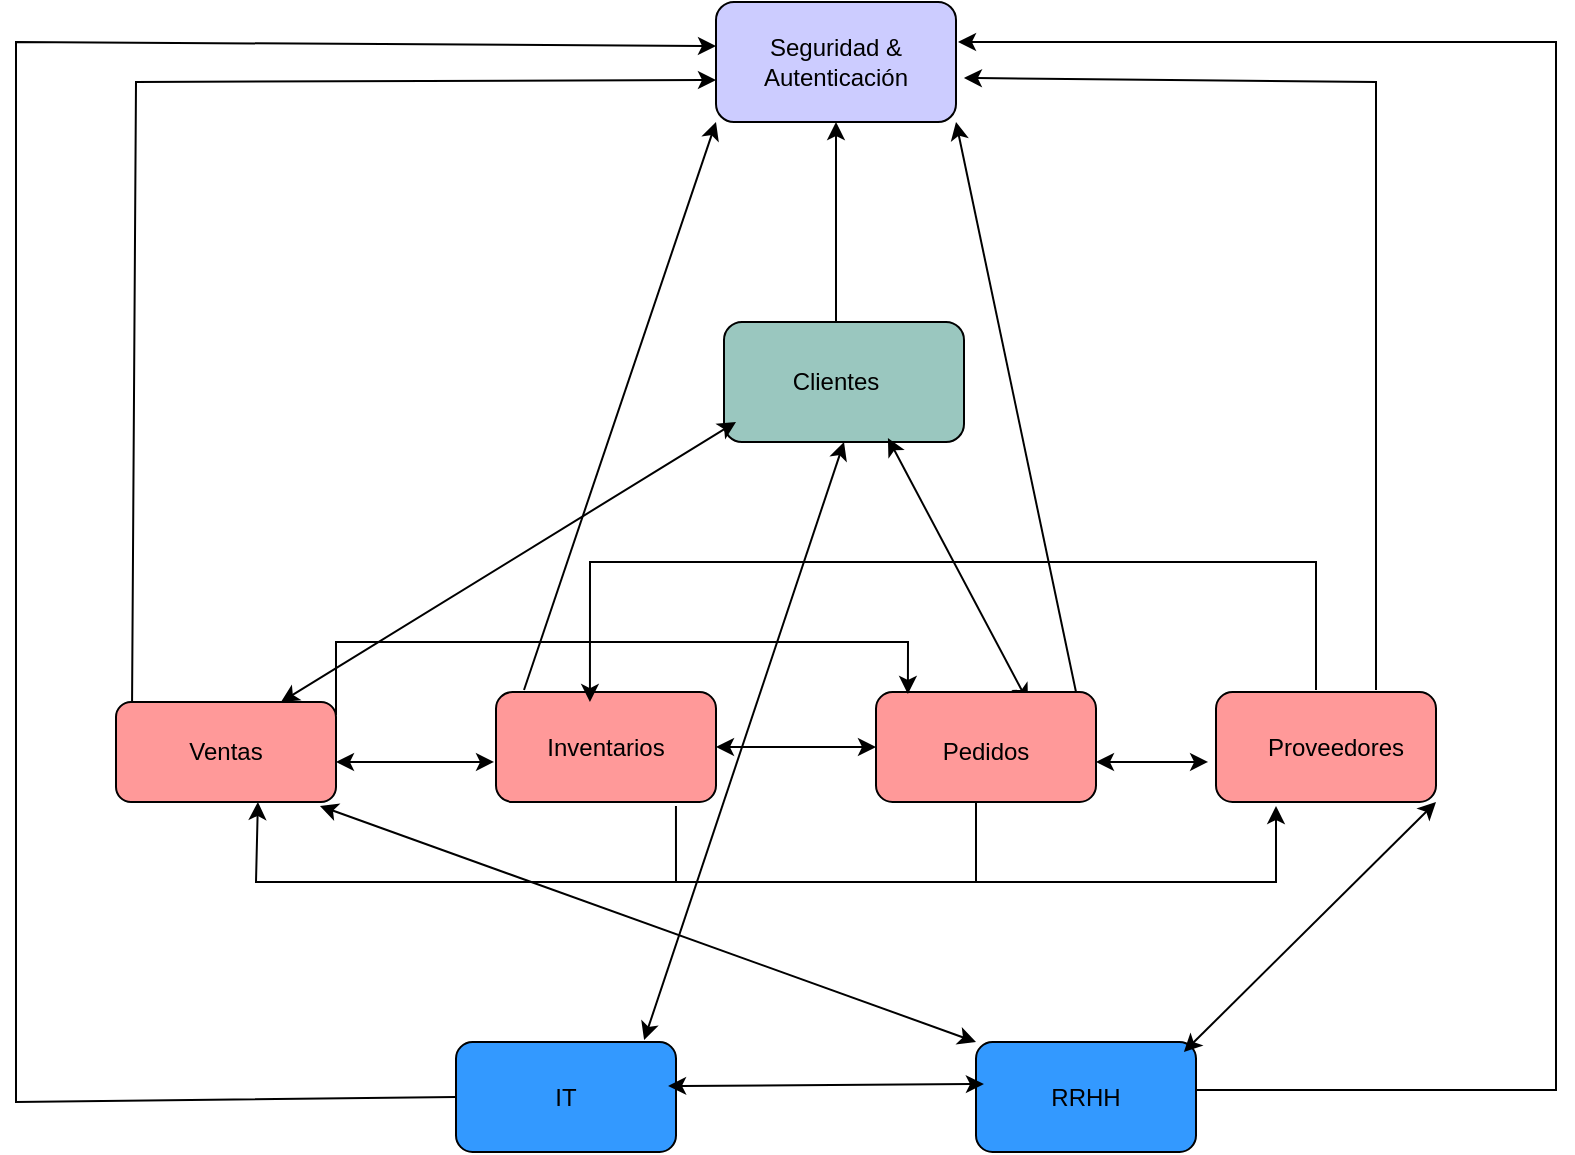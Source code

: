 <mxfile version="26.1.0">
  <diagram name="Página-1" id="eSjzZHYhmqF_-SJcSE7C">
    <mxGraphModel dx="1434" dy="738" grid="1" gridSize="10" guides="1" tooltips="1" connect="1" arrows="1" fold="1" page="1" pageScale="1" pageWidth="827" pageHeight="1169" math="0" shadow="0">
      <root>
        <mxCell id="0" />
        <mxCell id="1" parent="0" />
        <mxCell id="MJEKIlE2Qnk5nvR6q-t8-64" value="" style="rounded=1;whiteSpace=wrap;html=1;fillColor=light-dark(#9AC7BF,#000000);" vertex="1" parent="1">
          <mxGeometry x="364" y="200" width="120" height="60" as="geometry" />
        </mxCell>
        <mxCell id="MJEKIlE2Qnk5nvR6q-t8-66" value="Clientes" style="text;html=1;align=center;verticalAlign=middle;whiteSpace=wrap;rounded=0;" vertex="1" parent="1">
          <mxGeometry x="390" y="215" width="60" height="30" as="geometry" />
        </mxCell>
        <mxCell id="MJEKIlE2Qnk5nvR6q-t8-69" value="" style="endArrow=classic;startArrow=classic;html=1;rounded=0;entryX=0.683;entryY=0.967;entryDx=0;entryDy=0;entryPerimeter=0;exitX=0.691;exitY=0.091;exitDx=0;exitDy=0;exitPerimeter=0;" edge="1" parent="1" source="MJEKIlE2Qnk5nvR6q-t8-77" target="MJEKIlE2Qnk5nvR6q-t8-64">
          <mxGeometry width="50" height="50" relative="1" as="geometry">
            <mxPoint x="450" y="370" as="sourcePoint" />
            <mxPoint x="450" y="260" as="targetPoint" />
          </mxGeometry>
        </mxCell>
        <mxCell id="MJEKIlE2Qnk5nvR6q-t8-71" value="" style="endArrow=classic;startArrow=classic;html=1;rounded=0;exitX=0.75;exitY=0;exitDx=0;exitDy=0;" edge="1" parent="1" source="MJEKIlE2Qnk5nvR6q-t8-73">
          <mxGeometry width="50" height="50" relative="1" as="geometry">
            <mxPoint x="250" y="360" as="sourcePoint" />
            <mxPoint x="370" y="250" as="targetPoint" />
          </mxGeometry>
        </mxCell>
        <mxCell id="MJEKIlE2Qnk5nvR6q-t8-73" value="" style="rounded=1;whiteSpace=wrap;html=1;fillColor=light-dark(#FF9999,var(--ge-dark-color, #121212));" vertex="1" parent="1">
          <mxGeometry x="60" y="390" width="110" height="50" as="geometry" />
        </mxCell>
        <mxCell id="MJEKIlE2Qnk5nvR6q-t8-76" value="" style="rounded=1;whiteSpace=wrap;html=1;fillColor=light-dark(#FF9999,var(--ge-dark-color, #121212));" vertex="1" parent="1">
          <mxGeometry x="250" y="385" width="110" height="55" as="geometry" />
        </mxCell>
        <mxCell id="MJEKIlE2Qnk5nvR6q-t8-77" value="" style="rounded=1;whiteSpace=wrap;html=1;fillColor=light-dark(#FF9999,var(--ge-dark-color, #121212));" vertex="1" parent="1">
          <mxGeometry x="440" y="385" width="110" height="55" as="geometry" />
        </mxCell>
        <mxCell id="MJEKIlE2Qnk5nvR6q-t8-78" value="" style="rounded=1;whiteSpace=wrap;html=1;fillColor=light-dark(#FF9999,var(--ge-dark-color, #121212));" vertex="1" parent="1">
          <mxGeometry x="610" y="385" width="110" height="55" as="geometry" />
        </mxCell>
        <mxCell id="MJEKIlE2Qnk5nvR6q-t8-79" value="Proveedores" style="text;html=1;align=center;verticalAlign=middle;whiteSpace=wrap;rounded=0;" vertex="1" parent="1">
          <mxGeometry x="640" y="397.5" width="60" height="30" as="geometry" />
        </mxCell>
        <mxCell id="MJEKIlE2Qnk5nvR6q-t8-80" value="Pedidos" style="text;html=1;align=center;verticalAlign=middle;whiteSpace=wrap;rounded=0;" vertex="1" parent="1">
          <mxGeometry x="465" y="400" width="60" height="30" as="geometry" />
        </mxCell>
        <mxCell id="MJEKIlE2Qnk5nvR6q-t8-81" value="Inventarios" style="text;html=1;align=center;verticalAlign=middle;whiteSpace=wrap;rounded=0;" vertex="1" parent="1">
          <mxGeometry x="275" y="397.5" width="60" height="30" as="geometry" />
        </mxCell>
        <mxCell id="MJEKIlE2Qnk5nvR6q-t8-82" value="Ventas" style="text;html=1;align=center;verticalAlign=middle;whiteSpace=wrap;rounded=0;" vertex="1" parent="1">
          <mxGeometry x="85" y="400" width="60" height="30" as="geometry" />
        </mxCell>
        <mxCell id="MJEKIlE2Qnk5nvR6q-t8-83" value="" style="rounded=1;whiteSpace=wrap;html=1;fillColor=light-dark(#3399FF,var(--ge-dark-color, #121212));" vertex="1" parent="1">
          <mxGeometry x="490" y="560" width="110" height="55" as="geometry" />
        </mxCell>
        <mxCell id="MJEKIlE2Qnk5nvR6q-t8-84" value="" style="rounded=1;whiteSpace=wrap;html=1;fillColor=light-dark(#3399FF,var(--ge-dark-color, #121212));" vertex="1" parent="1">
          <mxGeometry x="230" y="560" width="110" height="55" as="geometry" />
        </mxCell>
        <mxCell id="MJEKIlE2Qnk5nvR6q-t8-85" value="RRHH" style="text;html=1;align=center;verticalAlign=middle;whiteSpace=wrap;rounded=0;" vertex="1" parent="1">
          <mxGeometry x="515" y="572.5" width="60" height="30" as="geometry" />
        </mxCell>
        <mxCell id="MJEKIlE2Qnk5nvR6q-t8-86" value="IT" style="text;html=1;align=center;verticalAlign=middle;whiteSpace=wrap;rounded=0;" vertex="1" parent="1">
          <mxGeometry x="255" y="572.5" width="60" height="30" as="geometry" />
        </mxCell>
        <mxCell id="MJEKIlE2Qnk5nvR6q-t8-87" value="" style="endArrow=classic;startArrow=classic;html=1;rounded=0;entryX=0.5;entryY=1;entryDx=0;entryDy=0;exitX=0.855;exitY=-0.018;exitDx=0;exitDy=0;exitPerimeter=0;" edge="1" parent="1" source="MJEKIlE2Qnk5nvR6q-t8-84" target="MJEKIlE2Qnk5nvR6q-t8-64">
          <mxGeometry width="50" height="50" relative="1" as="geometry">
            <mxPoint x="410" y="530" as="sourcePoint" />
            <mxPoint x="460" y="480" as="targetPoint" />
          </mxGeometry>
        </mxCell>
        <mxCell id="MJEKIlE2Qnk5nvR6q-t8-88" value="" style="endArrow=classic;startArrow=classic;html=1;rounded=0;entryX=-0.009;entryY=0.636;entryDx=0;entryDy=0;entryPerimeter=0;" edge="1" parent="1" target="MJEKIlE2Qnk5nvR6q-t8-76">
          <mxGeometry width="50" height="50" relative="1" as="geometry">
            <mxPoint x="170" y="420" as="sourcePoint" />
            <mxPoint x="220" y="370" as="targetPoint" />
          </mxGeometry>
        </mxCell>
        <mxCell id="MJEKIlE2Qnk5nvR6q-t8-92" value="" style="endArrow=classic;html=1;rounded=0;entryX=0.145;entryY=0.018;entryDx=0;entryDy=0;entryPerimeter=0;" edge="1" parent="1" target="MJEKIlE2Qnk5nvR6q-t8-77">
          <mxGeometry relative="1" as="geometry">
            <mxPoint x="170" y="396.5" as="sourcePoint" />
            <mxPoint x="330" y="396.5" as="targetPoint" />
            <Array as="points">
              <mxPoint x="170" y="360" />
              <mxPoint x="456" y="360" />
            </Array>
          </mxGeometry>
        </mxCell>
        <mxCell id="MJEKIlE2Qnk5nvR6q-t8-96" value="" style="endArrow=classic;startArrow=classic;html=1;rounded=0;exitX=1;exitY=0.5;exitDx=0;exitDy=0;entryX=0;entryY=0.5;entryDx=0;entryDy=0;" edge="1" parent="1" source="MJEKIlE2Qnk5nvR6q-t8-76" target="MJEKIlE2Qnk5nvR6q-t8-77">
          <mxGeometry width="50" height="50" relative="1" as="geometry">
            <mxPoint x="410" y="430" as="sourcePoint" />
            <mxPoint x="460" y="380" as="targetPoint" />
          </mxGeometry>
        </mxCell>
        <mxCell id="MJEKIlE2Qnk5nvR6q-t8-97" value="" style="endArrow=classic;html=1;rounded=0;exitX=0.818;exitY=1.036;exitDx=0;exitDy=0;exitPerimeter=0;" edge="1" parent="1" source="MJEKIlE2Qnk5nvR6q-t8-76">
          <mxGeometry relative="1" as="geometry">
            <mxPoint x="355" y="440" as="sourcePoint" />
            <mxPoint x="640" y="442" as="targetPoint" />
            <Array as="points">
              <mxPoint x="340" y="480" />
              <mxPoint x="640" y="480" />
            </Array>
          </mxGeometry>
        </mxCell>
        <mxCell id="MJEKIlE2Qnk5nvR6q-t8-101" value="" style="endArrow=classic;html=1;rounded=0;entryX=0.645;entryY=1;entryDx=0;entryDy=0;entryPerimeter=0;" edge="1" parent="1" target="MJEKIlE2Qnk5nvR6q-t8-73">
          <mxGeometry relative="1" as="geometry">
            <mxPoint x="490" y="440" as="sourcePoint" />
            <mxPoint x="100" y="480" as="targetPoint" />
            <Array as="points">
              <mxPoint x="490" y="480" />
              <mxPoint x="130" y="480" />
            </Array>
          </mxGeometry>
        </mxCell>
        <mxCell id="MJEKIlE2Qnk5nvR6q-t8-106" value="" style="endArrow=classic;startArrow=classic;html=1;rounded=0;entryX=-0.036;entryY=0.636;entryDx=0;entryDy=0;entryPerimeter=0;" edge="1" parent="1" target="MJEKIlE2Qnk5nvR6q-t8-78">
          <mxGeometry width="50" height="50" relative="1" as="geometry">
            <mxPoint x="550" y="420" as="sourcePoint" />
            <mxPoint x="600" y="370" as="targetPoint" />
          </mxGeometry>
        </mxCell>
        <mxCell id="MJEKIlE2Qnk5nvR6q-t8-107" value="" style="endArrow=classic;html=1;rounded=0;entryX=0.427;entryY=0.091;entryDx=0;entryDy=0;entryPerimeter=0;" edge="1" parent="1" target="MJEKIlE2Qnk5nvR6q-t8-76">
          <mxGeometry relative="1" as="geometry">
            <mxPoint x="660" y="384" as="sourcePoint" />
            <mxPoint x="300" y="380" as="targetPoint" />
            <Array as="points">
              <mxPoint x="660" y="320" />
              <mxPoint x="297" y="320" />
            </Array>
          </mxGeometry>
        </mxCell>
        <mxCell id="MJEKIlE2Qnk5nvR6q-t8-112" value="" style="endArrow=classic;startArrow=classic;html=1;rounded=0;exitX=0.964;exitY=0.4;exitDx=0;exitDy=0;exitPerimeter=0;entryX=0.036;entryY=0.382;entryDx=0;entryDy=0;entryPerimeter=0;" edge="1" parent="1" source="MJEKIlE2Qnk5nvR6q-t8-84" target="MJEKIlE2Qnk5nvR6q-t8-83">
          <mxGeometry width="50" height="50" relative="1" as="geometry">
            <mxPoint x="410" y="630" as="sourcePoint" />
            <mxPoint x="460" y="580" as="targetPoint" />
          </mxGeometry>
        </mxCell>
        <mxCell id="MJEKIlE2Qnk5nvR6q-t8-113" value="" style="endArrow=classic;startArrow=classic;html=1;rounded=0;entryX=0;entryY=0;entryDx=0;entryDy=0;exitX=0.927;exitY=1.04;exitDx=0;exitDy=0;exitPerimeter=0;" edge="1" parent="1" source="MJEKIlE2Qnk5nvR6q-t8-73" target="MJEKIlE2Qnk5nvR6q-t8-83">
          <mxGeometry width="50" height="50" relative="1" as="geometry">
            <mxPoint x="170" y="440" as="sourcePoint" />
            <mxPoint x="220" y="390" as="targetPoint" />
          </mxGeometry>
        </mxCell>
        <mxCell id="MJEKIlE2Qnk5nvR6q-t8-114" value="" style="endArrow=classic;startArrow=classic;html=1;rounded=0;entryX=1;entryY=1;entryDx=0;entryDy=0;exitX=0.945;exitY=0.091;exitDx=0;exitDy=0;exitPerimeter=0;" edge="1" parent="1" source="MJEKIlE2Qnk5nvR6q-t8-83" target="MJEKIlE2Qnk5nvR6q-t8-78">
          <mxGeometry width="50" height="50" relative="1" as="geometry">
            <mxPoint x="600" y="560" as="sourcePoint" />
            <mxPoint x="650" y="510" as="targetPoint" />
          </mxGeometry>
        </mxCell>
        <mxCell id="MJEKIlE2Qnk5nvR6q-t8-115" value="" style="rounded=1;whiteSpace=wrap;html=1;fillColor=light-dark(#CCCCFF,var(--ge-dark-color, #121212));" vertex="1" parent="1">
          <mxGeometry x="360" y="40" width="120" height="60" as="geometry" />
        </mxCell>
        <mxCell id="MJEKIlE2Qnk5nvR6q-t8-116" value="Seguridad &amp;amp; Autenticación" style="text;html=1;align=center;verticalAlign=middle;whiteSpace=wrap;rounded=0;" vertex="1" parent="1">
          <mxGeometry x="390" y="55" width="60" height="30" as="geometry" />
        </mxCell>
        <mxCell id="MJEKIlE2Qnk5nvR6q-t8-121" value="" style="endArrow=classic;html=1;rounded=0;" edge="1" parent="1">
          <mxGeometry relative="1" as="geometry">
            <mxPoint x="600" y="584" as="sourcePoint" />
            <mxPoint x="481" y="60" as="targetPoint" />
            <Array as="points">
              <mxPoint x="780" y="584" />
              <mxPoint x="780" y="60" />
            </Array>
          </mxGeometry>
        </mxCell>
        <mxCell id="MJEKIlE2Qnk5nvR6q-t8-124" value="" style="endArrow=classic;html=1;rounded=0;exitX=0;exitY=0.5;exitDx=0;exitDy=0;entryX=0;entryY=0.367;entryDx=0;entryDy=0;entryPerimeter=0;" edge="1" parent="1" source="MJEKIlE2Qnk5nvR6q-t8-84" target="MJEKIlE2Qnk5nvR6q-t8-115">
          <mxGeometry relative="1" as="geometry">
            <mxPoint x="60" y="530" as="sourcePoint" />
            <mxPoint x="270" y="60" as="targetPoint" />
            <Array as="points">
              <mxPoint x="10" y="590" />
              <mxPoint x="10" y="60" />
            </Array>
          </mxGeometry>
        </mxCell>
        <mxCell id="MJEKIlE2Qnk5nvR6q-t8-127" value="" style="endArrow=classic;html=1;rounded=0;entryX=1.033;entryY=0.633;entryDx=0;entryDy=0;entryPerimeter=0;" edge="1" parent="1" target="MJEKIlE2Qnk5nvR6q-t8-115">
          <mxGeometry relative="1" as="geometry">
            <mxPoint x="690" y="384" as="sourcePoint" />
            <mxPoint x="790" y="384" as="targetPoint" />
            <Array as="points">
              <mxPoint x="690" y="80" />
            </Array>
          </mxGeometry>
        </mxCell>
        <mxCell id="MJEKIlE2Qnk5nvR6q-t8-129" value="" style="endArrow=classic;html=1;rounded=0;entryX=0;entryY=0.65;entryDx=0;entryDy=0;exitX=0.073;exitY=0;exitDx=0;exitDy=0;exitPerimeter=0;entryPerimeter=0;" edge="1" parent="1" source="MJEKIlE2Qnk5nvR6q-t8-73" target="MJEKIlE2Qnk5nvR6q-t8-115">
          <mxGeometry relative="1" as="geometry">
            <mxPoint x="65" y="385" as="sourcePoint" />
            <mxPoint x="165" y="385" as="targetPoint" />
            <Array as="points">
              <mxPoint x="70" y="80" />
            </Array>
          </mxGeometry>
        </mxCell>
        <mxCell id="MJEKIlE2Qnk5nvR6q-t8-131" value="" style="endArrow=classic;html=1;rounded=0;entryX=0;entryY=1;entryDx=0;entryDy=0;" edge="1" parent="1" target="MJEKIlE2Qnk5nvR6q-t8-115">
          <mxGeometry relative="1" as="geometry">
            <mxPoint x="264" y="384" as="sourcePoint" />
            <mxPoint x="364" y="384" as="targetPoint" />
          </mxGeometry>
        </mxCell>
        <mxCell id="MJEKIlE2Qnk5nvR6q-t8-133" value="" style="endArrow=classic;html=1;rounded=0;entryX=1;entryY=1;entryDx=0;entryDy=0;" edge="1" parent="1" target="MJEKIlE2Qnk5nvR6q-t8-115">
          <mxGeometry width="50" height="50" relative="1" as="geometry">
            <mxPoint x="540" y="385" as="sourcePoint" />
            <mxPoint x="590" y="335" as="targetPoint" />
          </mxGeometry>
        </mxCell>
        <mxCell id="MJEKIlE2Qnk5nvR6q-t8-134" value="" style="endArrow=classic;html=1;rounded=0;entryX=0.5;entryY=1;entryDx=0;entryDy=0;" edge="1" parent="1" target="MJEKIlE2Qnk5nvR6q-t8-115">
          <mxGeometry width="50" height="50" relative="1" as="geometry">
            <mxPoint x="420" y="200" as="sourcePoint" />
            <mxPoint x="465" y="150" as="targetPoint" />
          </mxGeometry>
        </mxCell>
      </root>
    </mxGraphModel>
  </diagram>
</mxfile>
